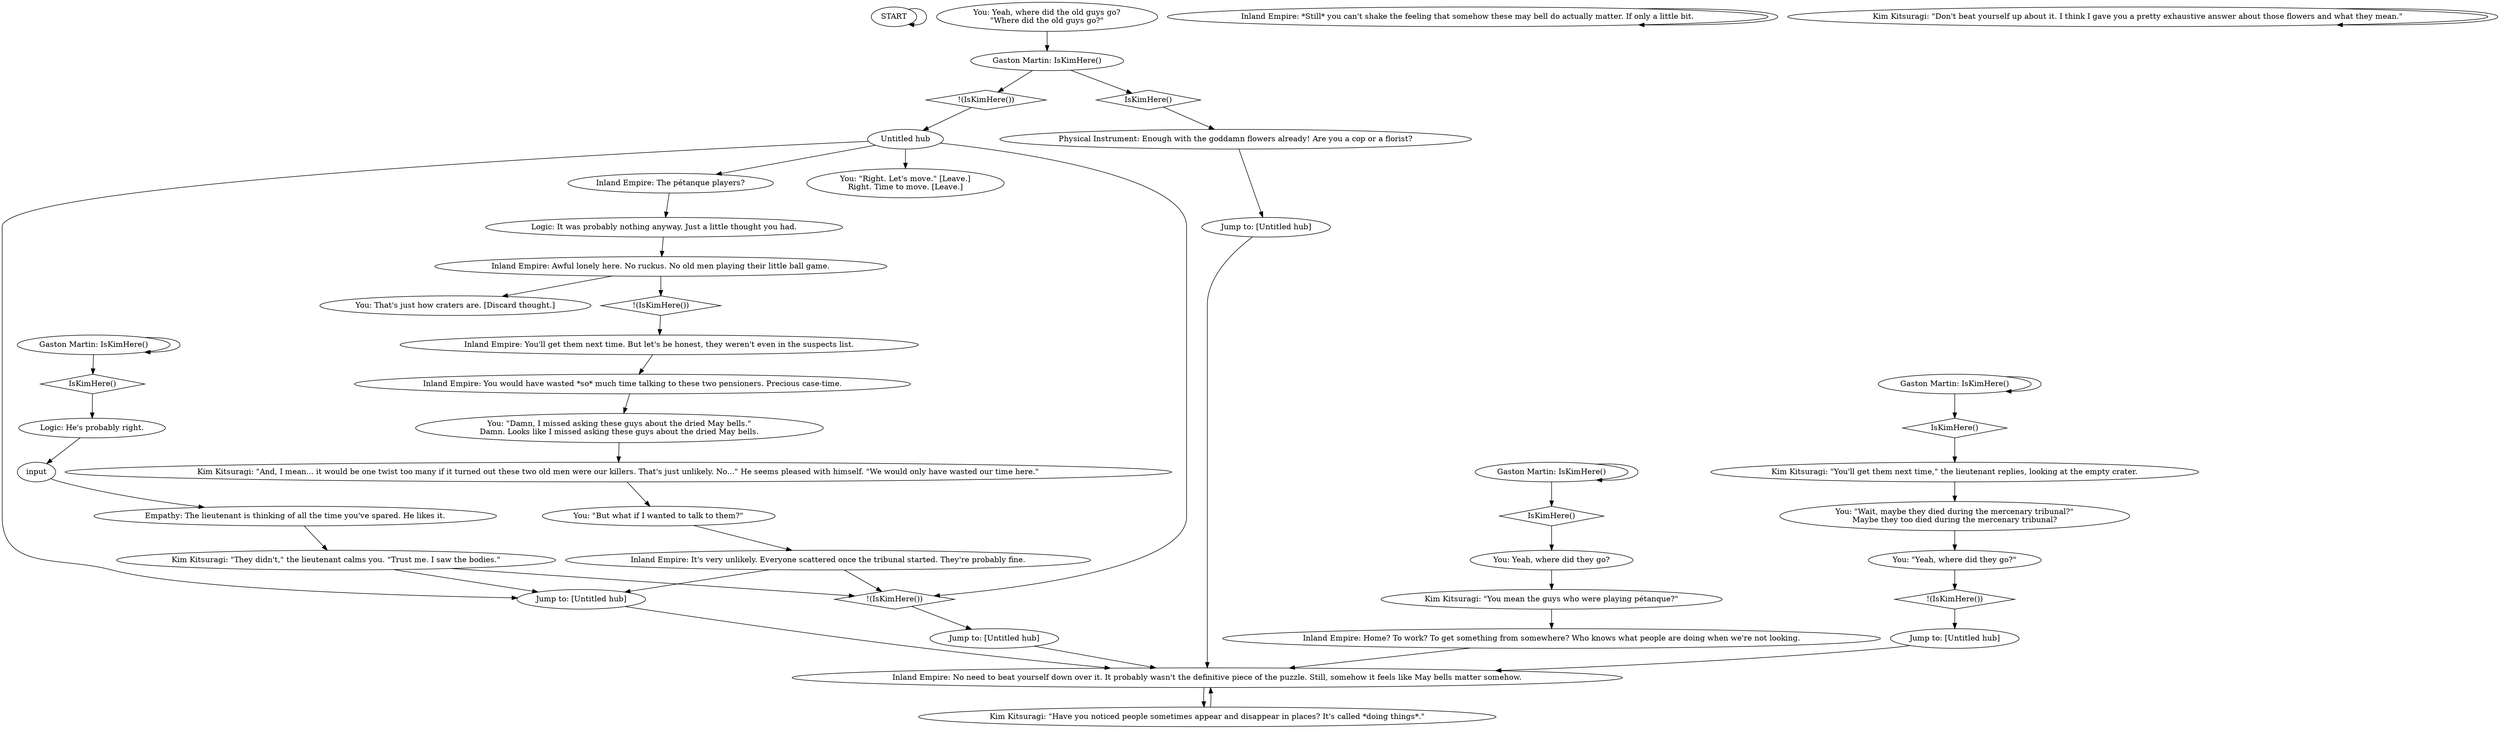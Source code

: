 # PLAZA ORB / neither man clicked
# An orb to appear on the fifth day (or after triubnal) and address the disappearance of the pétanquista, if the player hasn't talked to either of them.
# ==================================================
digraph G {
	  0 [label="START"];
	  1 [label="input"];
	  2 [label="Jump to: [Untitled hub]"];
	  3 [label="Inland Empire: No need to beat yourself down over it. It probably wasn't the definitive piece of the puzzle. Still, somehow it feels like May bells matter somehow."];
	  4 [label="Untitled hub"];
	  5 [label="Inland Empire: The pétanque players?"];
	  6 [label="You: \"Wait, maybe they died during the mercenary tribunal?\"\nMaybe they too died during the mercenary tribunal?"];
	  7 [label="Kim Kitsuragi: \"And, I mean... it would be one twist too many if it turned out these two old men were our killers. That's just unlikely. No...\" He seems pleased with himself. \"We would only have wasted our time here.\""];
	  8 [label="Gaston Martin: IsKimHere()"];
	  9 [label="IsKimHere()", shape=diamond];
	  10 [label="!(IsKimHere())", shape=diamond];
	  11 [label="You: \"Damn, I missed asking these guys about the dried May bells.\"\nDamn. Looks like I missed asking these guys about the dried May bells.
"];
	  12 [label="Jump to: [Untitled hub]"];
	  13 [label="You: \"But what if I wanted to talk to them?\""];
	  14 [label="Empathy: The lieutenant is thinking of all the time you've spared. He likes it."];
	  15 [label="Inland Empire: Awful lonely here. No ruckus. No old men playing their little ball game."];
	  16 [label="Inland Empire: *Still* you can't shake the feeling that somehow these may bell do actually matter. If only a little bit."];
	  17 [label="Jump to: [Untitled hub]"];
	  18 [label="Logic: It was probably nothing anyway. Just a little thought you had."];
	  19 [label="You: Yeah, where did they go?"];
	  20 [label="Kim Kitsuragi: \"They didn't,\" the lieutenant calms you. \"Trust me. I saw the bodies.\""];
	  21 [label="Logic: He's probably right."];
	  22 [label="Kim Kitsuragi: \"Don't beat yourself up about it. I think I gave you a pretty exhaustive answer about those flowers and what they mean.\""];
	  23 [label="Physical Instrument: Enough with the goddamn flowers already! Are you a cop or a florist?"];
	  24 [label="Kim Kitsuragi: \"You mean the guys who were playing pétanque?\""];
	  25 [label="Inland Empire: Home? To work? To get something from somewhere? Who knows what people are doing when we're not looking."];
	  26 [label="You: \"Yeah, where did they go?\""];
	  27 [label="Gaston Martin: IsKimHere()"];
	  28 [label="IsKimHere()", shape=diamond];
	  29 [label="!(IsKimHere())", shape=diamond];
	  30 [label="Kim Kitsuragi: \"Have you noticed people sometimes appear and disappear in places? It's called *doing things*.\""];
	  31 [label="Jump to: [Untitled hub]"];
	  32 [label="Inland Empire: It's very unlikely. Everyone scattered once the tribunal started. They're probably fine."];
	  33 [label="Gaston Martin: IsKimHere()"];
	  34 [label="IsKimHere()", shape=diamond];
	  35 [label="!(IsKimHere())", shape=diamond];
	  36 [label="You: Yeah, where did the old guys go?\n\"Where did the old guys go?\""];
	  37 [label="Gaston Martin: IsKimHere()"];
	  38 [label="IsKimHere()", shape=diamond];
	  39 [label="!(IsKimHere())", shape=diamond];
	  40 [label="You: \"Right. Let's move.\" [Leave.]\nRight. Time to move. [Leave.]"];
	  41 [label="You: That's just how craters are. [Discard thought.]"];
	  42 [label="Kim Kitsuragi: \"You'll get them next time,\" the lieutenant replies, looking at the empty crater."];
	  43 [label="Inland Empire: You'll get them next time. But let's be honest, they weren't even in the suspects list."];
	  44 [label="Inland Empire: You would have wasted *so* much time talking to these two pensioners. Precious case-time."];
	  0 -> 0
	  1 -> 14
	  2 -> 3
	  3 -> 30
	  4 -> 40
	  4 -> 10
	  4 -> 12
	  4 -> 5
	  5 -> 18
	  6 -> 26
	  7 -> 13
	  8 -> 8
	  8 -> 9
	  9 -> 21
	  10 -> 2
	  11 -> 7
	  12 -> 3
	  13 -> 32
	  14 -> 20
	  15 -> 41
	  15 -> 35
	  16 -> 16
	  17 -> 3
	  18 -> 15
	  19 -> 24
	  20 -> 10
	  20 -> 12
	  21 -> 1
	  22 -> 22
	  23 -> 17
	  24 -> 25
	  25 -> 3
	  26 -> 29
	  27 -> 27
	  27 -> 28
	  28 -> 19
	  29 -> 31
	  30 -> 3
	  31 -> 3
	  32 -> 10
	  32 -> 12
	  33 -> 33
	  33 -> 34
	  34 -> 42
	  35 -> 43
	  36 -> 37
	  37 -> 38
	  37 -> 39
	  38 -> 23
	  39 -> 4
	  42 -> 6
	  43 -> 44
	  44 -> 11
}

